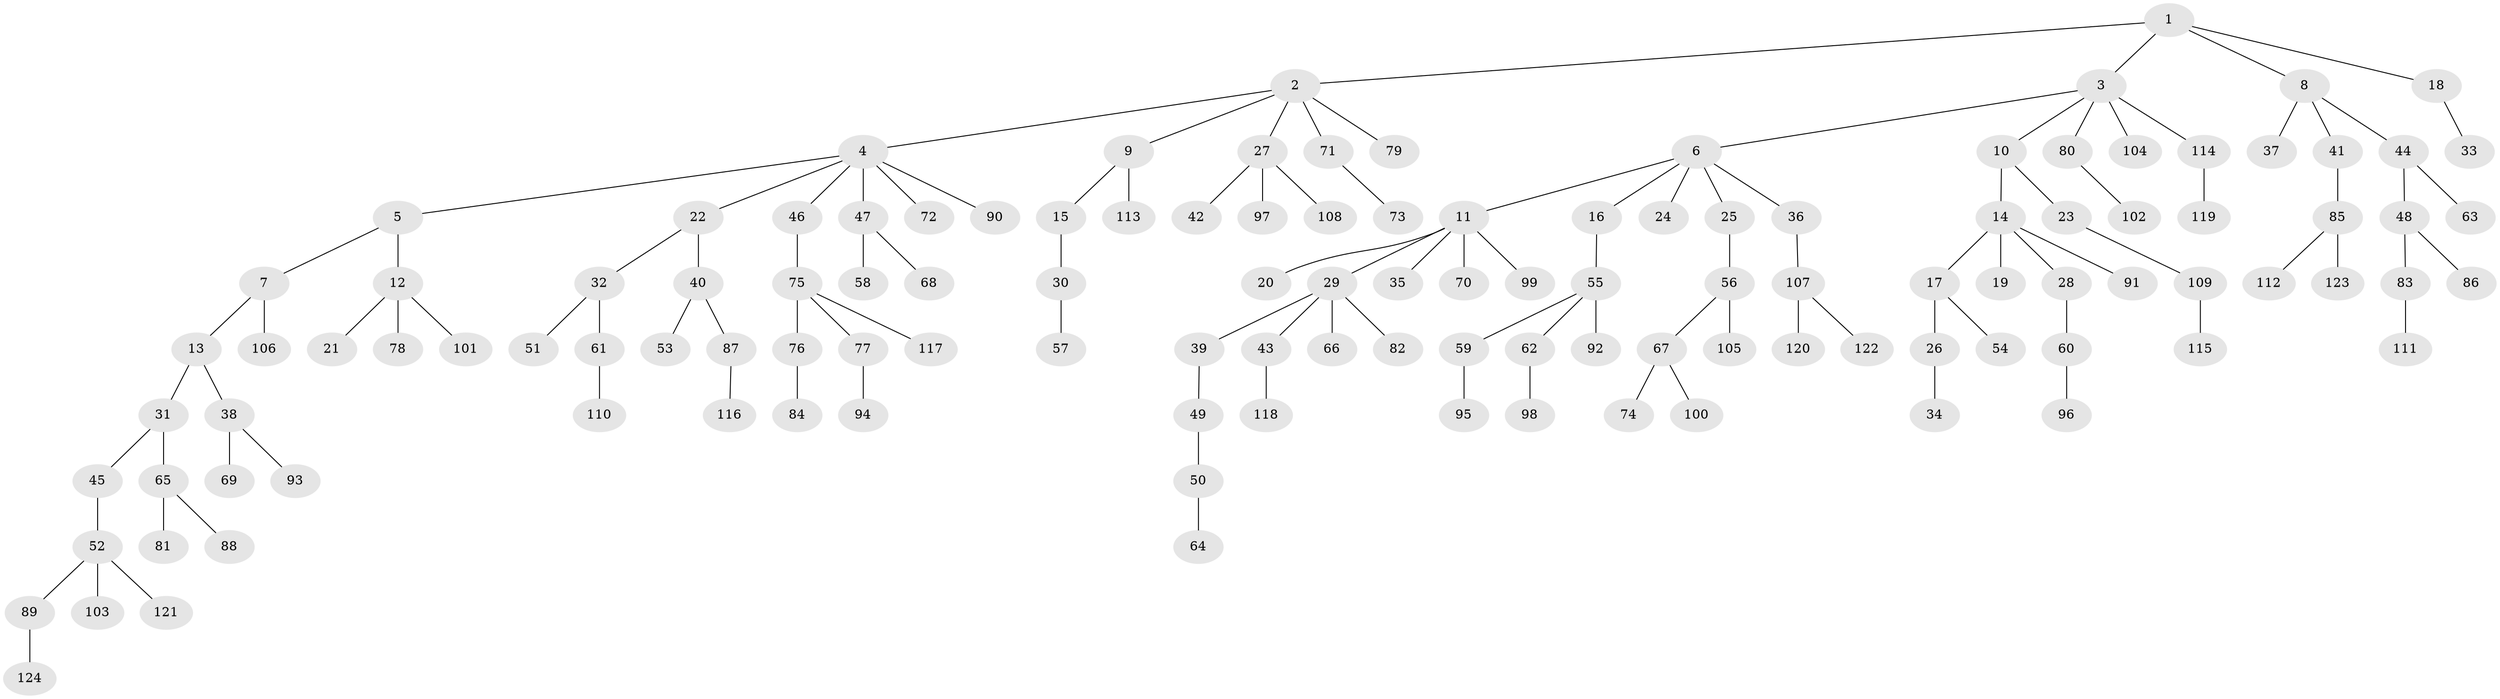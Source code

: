// coarse degree distribution, {1: 0.6216216216216216, 4: 0.05405405405405406, 2: 0.24324324324324326, 6: 0.02702702702702703, 10: 0.013513513513513514, 18: 0.013513513513513514, 3: 0.013513513513513514, 5: 0.013513513513513514}
// Generated by graph-tools (version 1.1) at 2025/55/03/04/25 21:55:41]
// undirected, 124 vertices, 123 edges
graph export_dot {
graph [start="1"]
  node [color=gray90,style=filled];
  1;
  2;
  3;
  4;
  5;
  6;
  7;
  8;
  9;
  10;
  11;
  12;
  13;
  14;
  15;
  16;
  17;
  18;
  19;
  20;
  21;
  22;
  23;
  24;
  25;
  26;
  27;
  28;
  29;
  30;
  31;
  32;
  33;
  34;
  35;
  36;
  37;
  38;
  39;
  40;
  41;
  42;
  43;
  44;
  45;
  46;
  47;
  48;
  49;
  50;
  51;
  52;
  53;
  54;
  55;
  56;
  57;
  58;
  59;
  60;
  61;
  62;
  63;
  64;
  65;
  66;
  67;
  68;
  69;
  70;
  71;
  72;
  73;
  74;
  75;
  76;
  77;
  78;
  79;
  80;
  81;
  82;
  83;
  84;
  85;
  86;
  87;
  88;
  89;
  90;
  91;
  92;
  93;
  94;
  95;
  96;
  97;
  98;
  99;
  100;
  101;
  102;
  103;
  104;
  105;
  106;
  107;
  108;
  109;
  110;
  111;
  112;
  113;
  114;
  115;
  116;
  117;
  118;
  119;
  120;
  121;
  122;
  123;
  124;
  1 -- 2;
  1 -- 3;
  1 -- 8;
  1 -- 18;
  2 -- 4;
  2 -- 9;
  2 -- 27;
  2 -- 71;
  2 -- 79;
  3 -- 6;
  3 -- 10;
  3 -- 80;
  3 -- 104;
  3 -- 114;
  4 -- 5;
  4 -- 22;
  4 -- 46;
  4 -- 47;
  4 -- 72;
  4 -- 90;
  5 -- 7;
  5 -- 12;
  6 -- 11;
  6 -- 16;
  6 -- 24;
  6 -- 25;
  6 -- 36;
  7 -- 13;
  7 -- 106;
  8 -- 37;
  8 -- 41;
  8 -- 44;
  9 -- 15;
  9 -- 113;
  10 -- 14;
  10 -- 23;
  11 -- 20;
  11 -- 29;
  11 -- 35;
  11 -- 70;
  11 -- 99;
  12 -- 21;
  12 -- 78;
  12 -- 101;
  13 -- 31;
  13 -- 38;
  14 -- 17;
  14 -- 19;
  14 -- 28;
  14 -- 91;
  15 -- 30;
  16 -- 55;
  17 -- 26;
  17 -- 54;
  18 -- 33;
  22 -- 32;
  22 -- 40;
  23 -- 109;
  25 -- 56;
  26 -- 34;
  27 -- 42;
  27 -- 97;
  27 -- 108;
  28 -- 60;
  29 -- 39;
  29 -- 43;
  29 -- 66;
  29 -- 82;
  30 -- 57;
  31 -- 45;
  31 -- 65;
  32 -- 51;
  32 -- 61;
  36 -- 107;
  38 -- 69;
  38 -- 93;
  39 -- 49;
  40 -- 53;
  40 -- 87;
  41 -- 85;
  43 -- 118;
  44 -- 48;
  44 -- 63;
  45 -- 52;
  46 -- 75;
  47 -- 58;
  47 -- 68;
  48 -- 83;
  48 -- 86;
  49 -- 50;
  50 -- 64;
  52 -- 89;
  52 -- 103;
  52 -- 121;
  55 -- 59;
  55 -- 62;
  55 -- 92;
  56 -- 67;
  56 -- 105;
  59 -- 95;
  60 -- 96;
  61 -- 110;
  62 -- 98;
  65 -- 81;
  65 -- 88;
  67 -- 74;
  67 -- 100;
  71 -- 73;
  75 -- 76;
  75 -- 77;
  75 -- 117;
  76 -- 84;
  77 -- 94;
  80 -- 102;
  83 -- 111;
  85 -- 112;
  85 -- 123;
  87 -- 116;
  89 -- 124;
  107 -- 120;
  107 -- 122;
  109 -- 115;
  114 -- 119;
}
